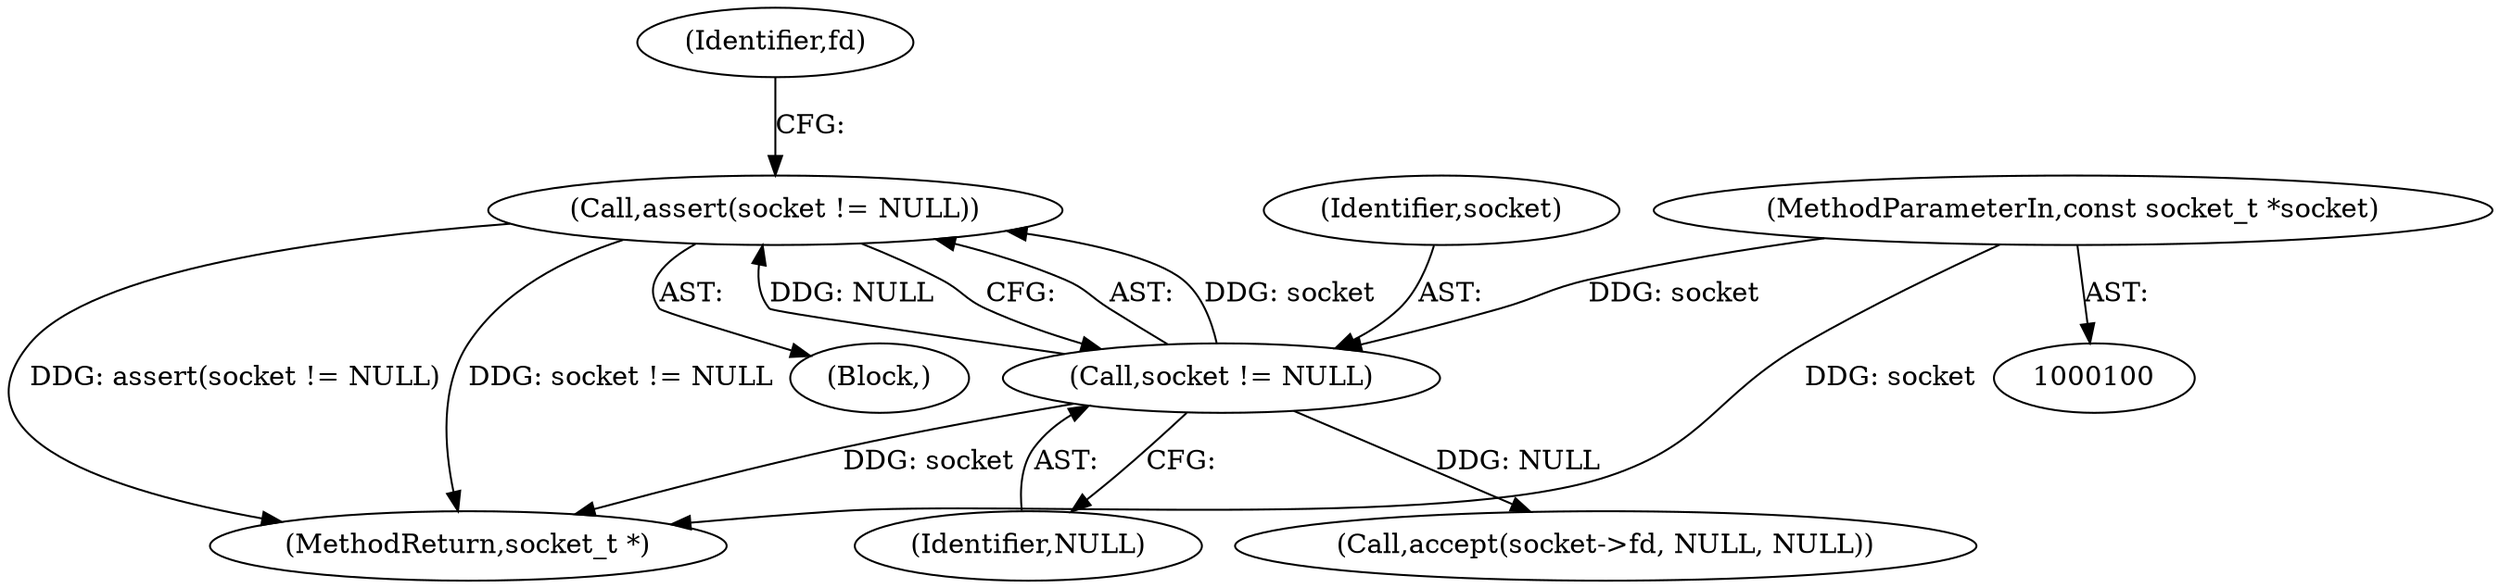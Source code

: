 digraph "0_Android_472271b153c5dc53c28beac55480a8d8434b2d5c_61@API" {
"1000103" [label="(Call,assert(socket != NULL))"];
"1000104" [label="(Call,socket != NULL)"];
"1000101" [label="(MethodParameterIn,const socket_t *socket)"];
"1000104" [label="(Call,socket != NULL)"];
"1000103" [label="(Call,assert(socket != NULL))"];
"1000111" [label="(Call,accept(socket->fd, NULL, NULL))"];
"1000109" [label="(Identifier,fd)"];
"1000155" [label="(MethodReturn,socket_t *)"];
"1000102" [label="(Block,)"];
"1000105" [label="(Identifier,socket)"];
"1000106" [label="(Identifier,NULL)"];
"1000101" [label="(MethodParameterIn,const socket_t *socket)"];
"1000103" -> "1000102"  [label="AST: "];
"1000103" -> "1000104"  [label="CFG: "];
"1000104" -> "1000103"  [label="AST: "];
"1000109" -> "1000103"  [label="CFG: "];
"1000103" -> "1000155"  [label="DDG: socket != NULL"];
"1000103" -> "1000155"  [label="DDG: assert(socket != NULL)"];
"1000104" -> "1000103"  [label="DDG: socket"];
"1000104" -> "1000103"  [label="DDG: NULL"];
"1000104" -> "1000106"  [label="CFG: "];
"1000105" -> "1000104"  [label="AST: "];
"1000106" -> "1000104"  [label="AST: "];
"1000104" -> "1000155"  [label="DDG: socket"];
"1000101" -> "1000104"  [label="DDG: socket"];
"1000104" -> "1000111"  [label="DDG: NULL"];
"1000101" -> "1000100"  [label="AST: "];
"1000101" -> "1000155"  [label="DDG: socket"];
}
